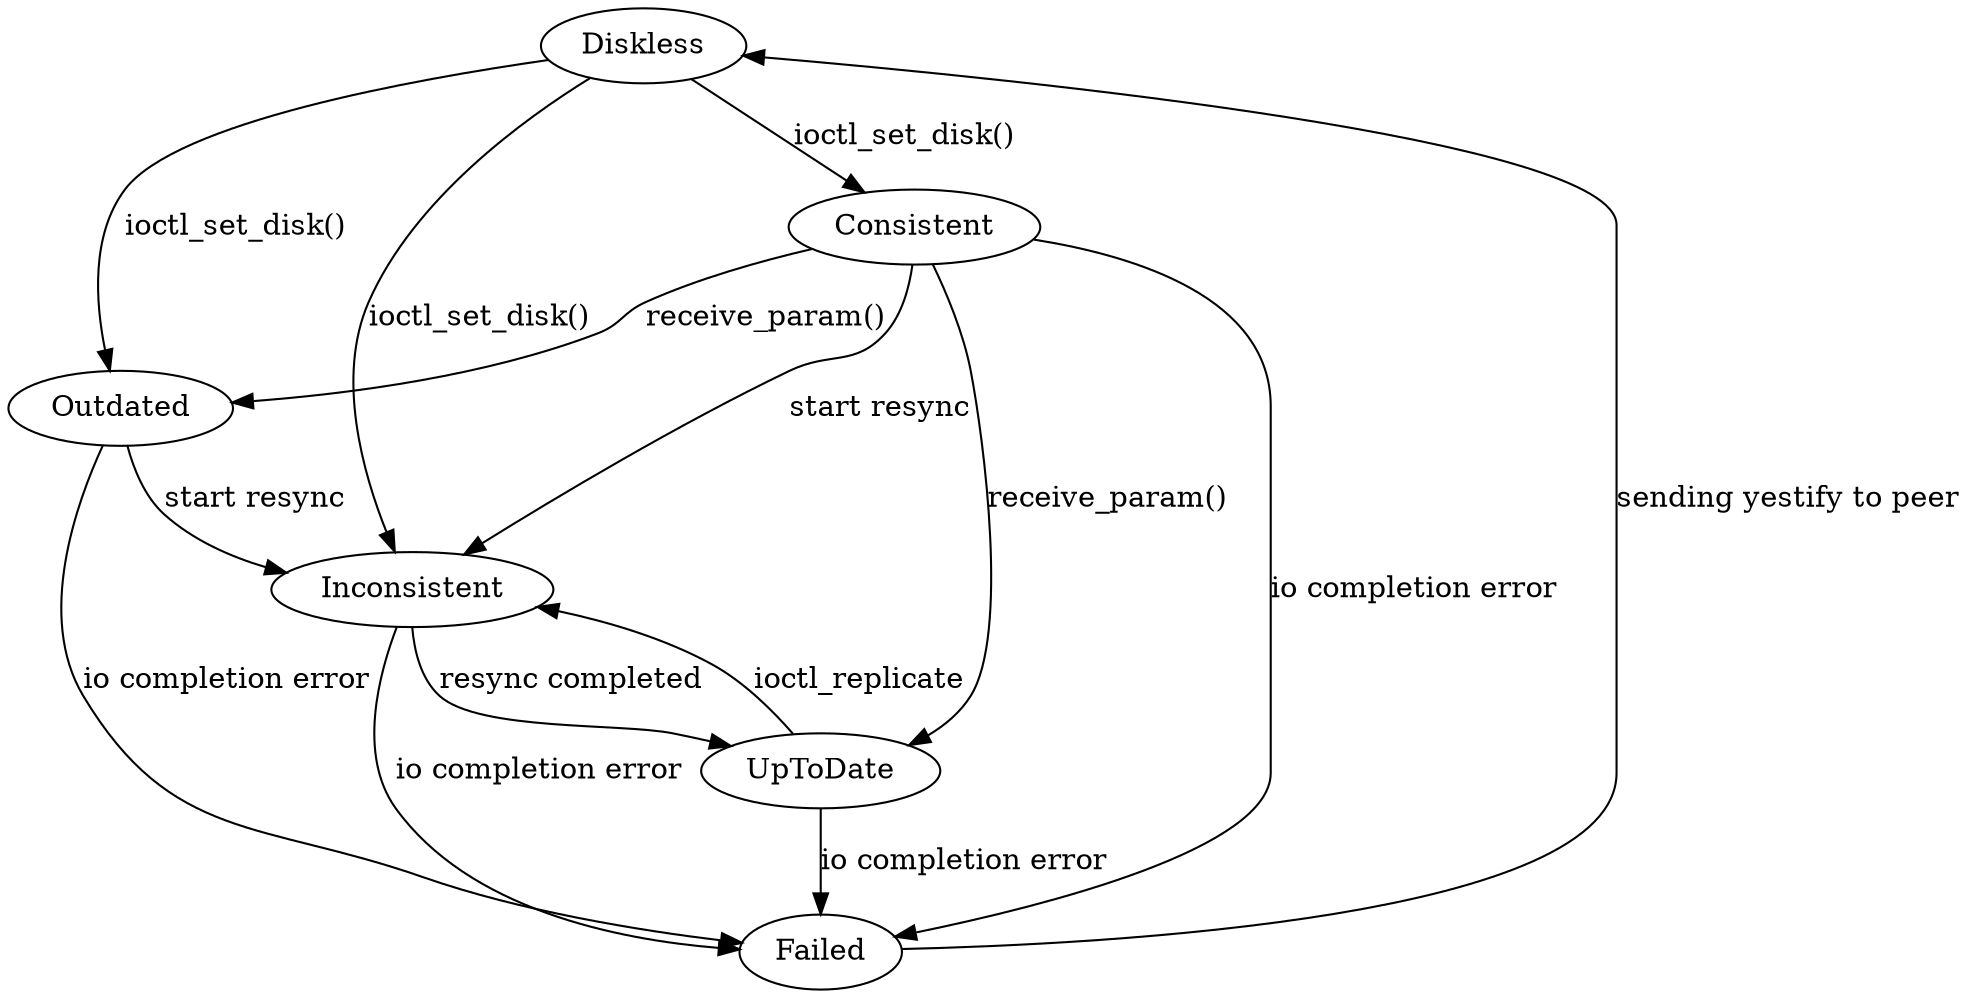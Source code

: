 digraph disk_states {
	Diskless -> Inconsistent       [ label = "ioctl_set_disk()" ]
	Diskless -> Consistent         [ label = "ioctl_set_disk()" ]
	Diskless -> Outdated           [ label = "ioctl_set_disk()" ]
	Consistent -> Outdated         [ label = "receive_param()" ]
	Consistent -> UpToDate         [ label = "receive_param()" ]
	Consistent -> Inconsistent     [ label = "start resync" ]
	Outdated   -> Inconsistent     [ label = "start resync" ]
	UpToDate   -> Inconsistent     [ label = "ioctl_replicate" ]
	Inconsistent -> UpToDate       [ label = "resync completed" ]
	Consistent -> Failed           [ label = "io completion error" ]
	Outdated   -> Failed           [ label = "io completion error" ]
	UpToDate   -> Failed           [ label = "io completion error" ]
	Inconsistent -> Failed         [ label = "io completion error" ]
	Failed -> Diskless             [ label = "sending yestify to peer" ]
}
